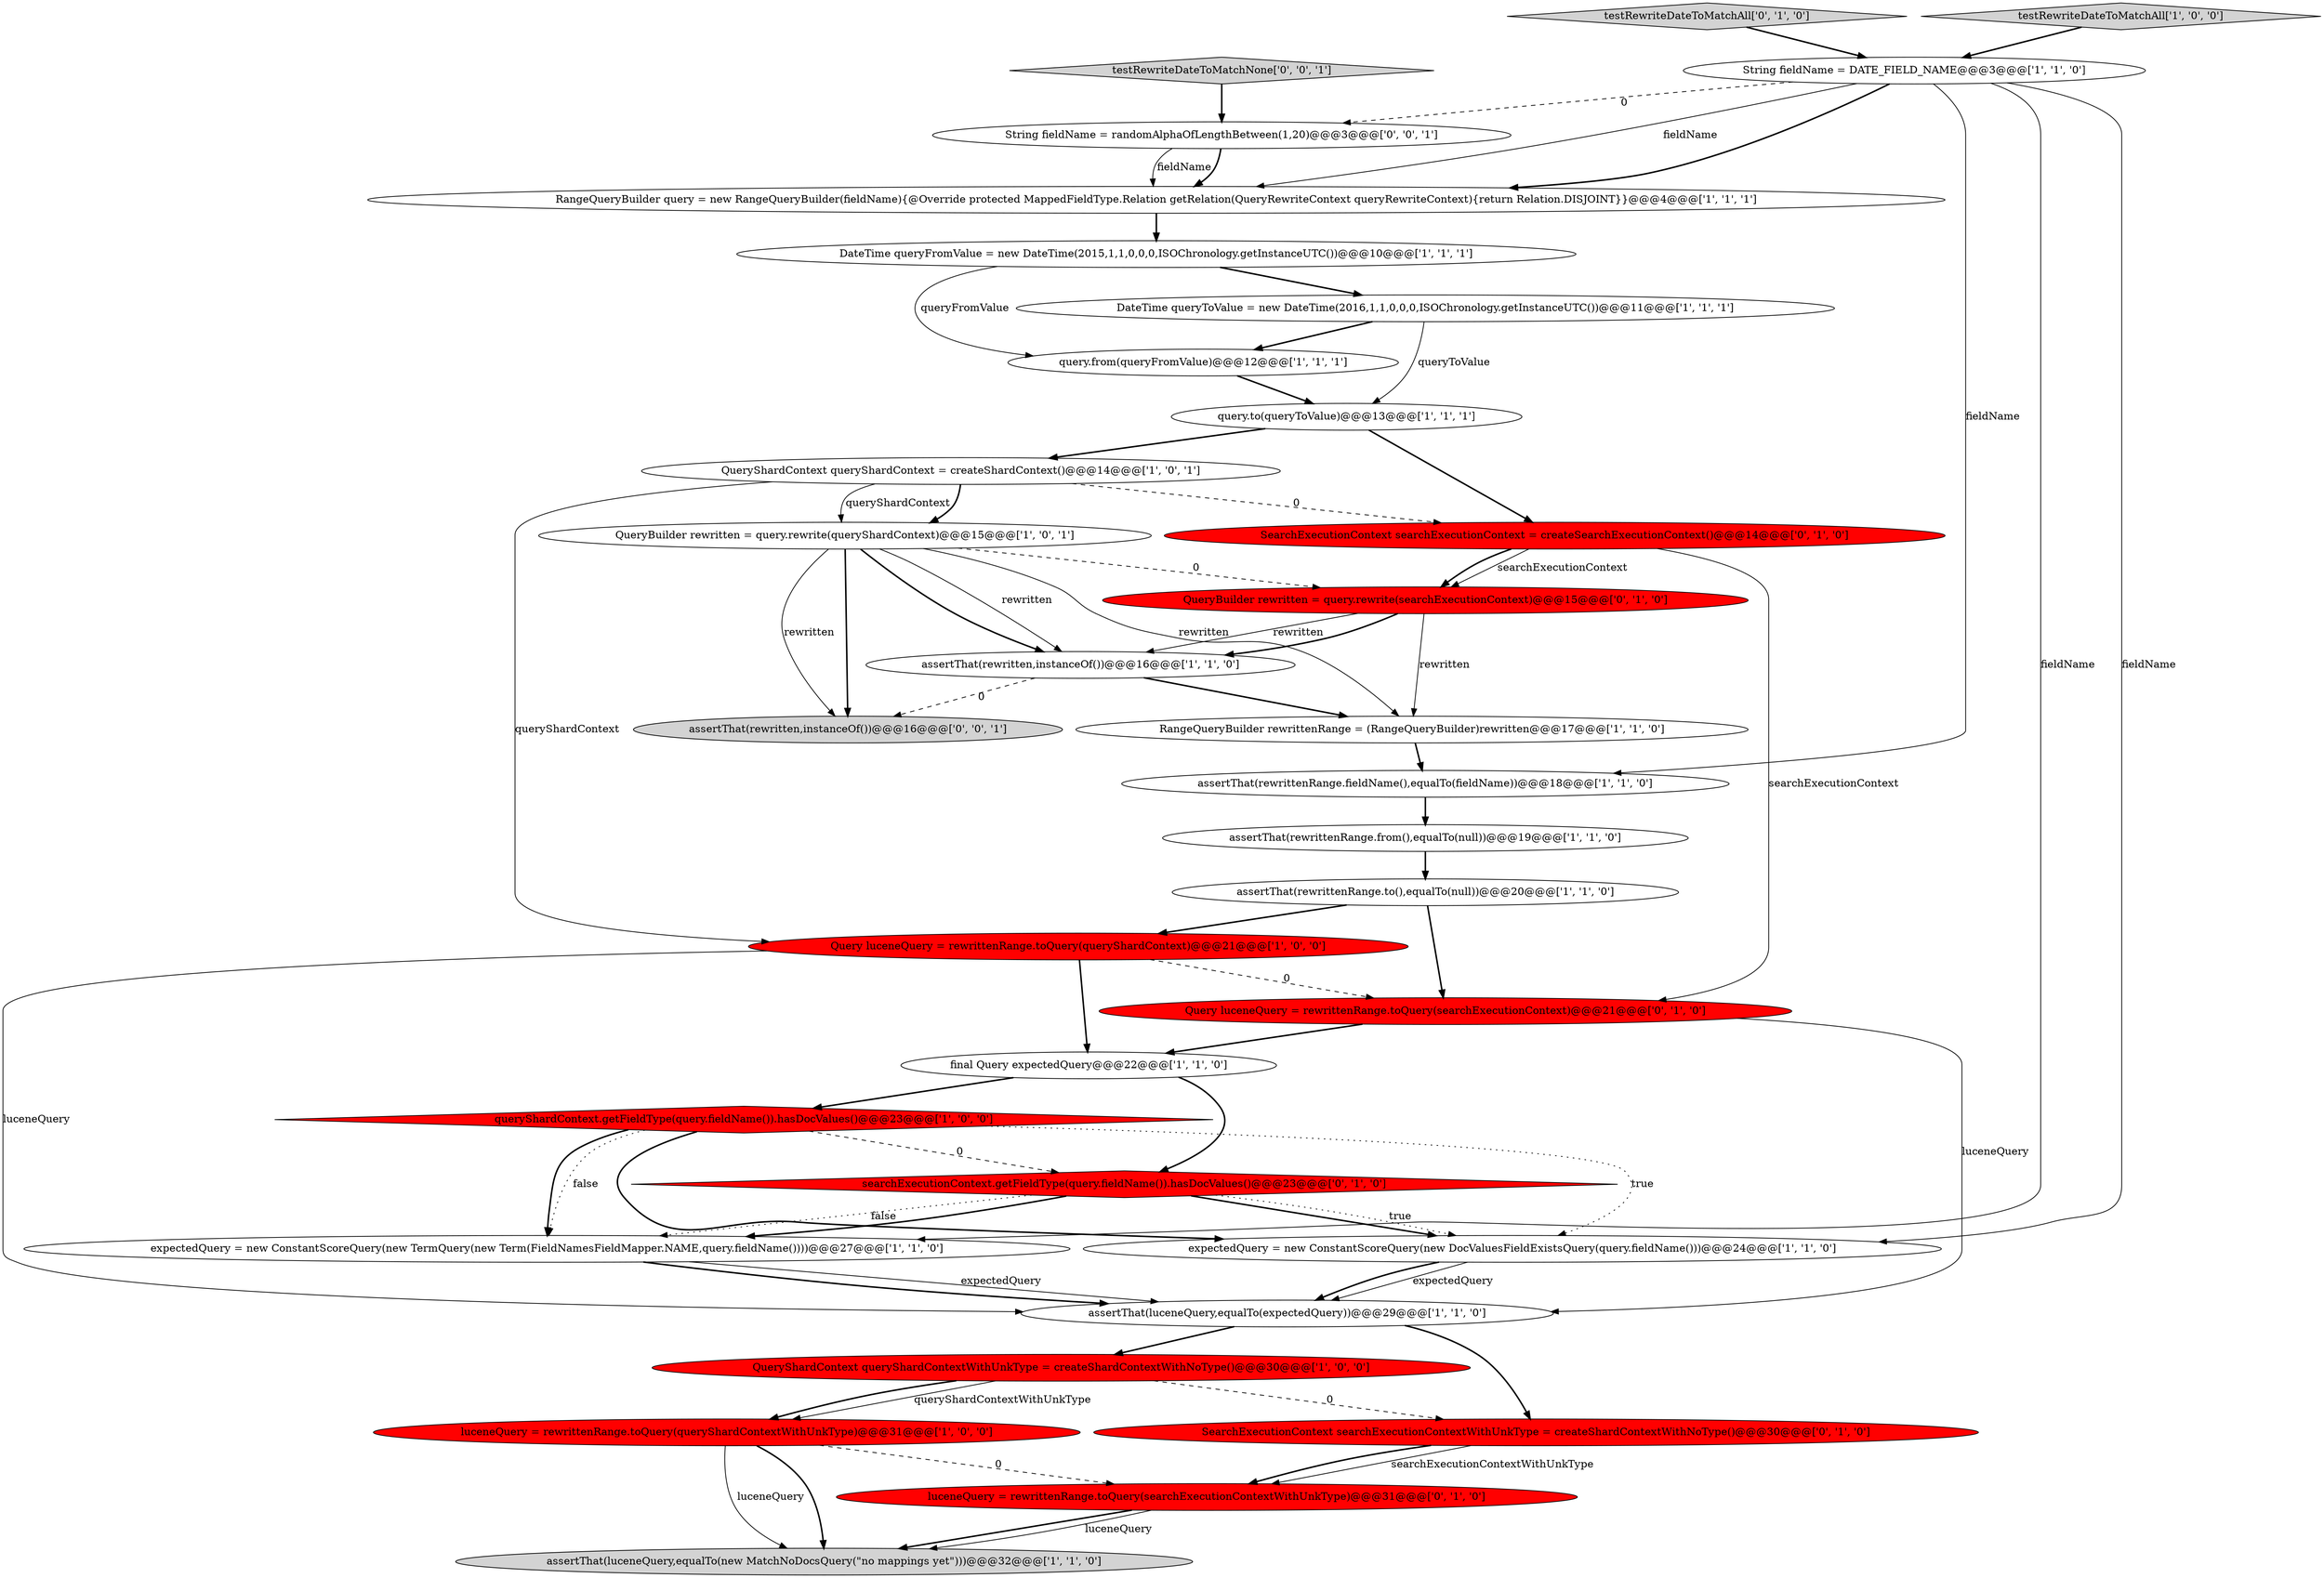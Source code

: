 digraph {
11 [style = filled, label = "expectedQuery = new ConstantScoreQuery(new TermQuery(new Term(FieldNamesFieldMapper.NAME,query.fieldName())))@@@27@@@['1', '1', '0']", fillcolor = white, shape = ellipse image = "AAA0AAABBB1BBB"];
31 [style = filled, label = "assertThat(rewritten,instanceOf())@@@16@@@['0', '0', '1']", fillcolor = lightgray, shape = ellipse image = "AAA0AAABBB3BBB"];
4 [style = filled, label = "Query luceneQuery = rewrittenRange.toQuery(queryShardContext)@@@21@@@['1', '0', '0']", fillcolor = red, shape = ellipse image = "AAA1AAABBB1BBB"];
26 [style = filled, label = "testRewriteDateToMatchAll['0', '1', '0']", fillcolor = lightgray, shape = diamond image = "AAA0AAABBB2BBB"];
19 [style = filled, label = "query.to(queryToValue)@@@13@@@['1', '1', '1']", fillcolor = white, shape = ellipse image = "AAA0AAABBB1BBB"];
7 [style = filled, label = "assertThat(rewrittenRange.to(),equalTo(null))@@@20@@@['1', '1', '0']", fillcolor = white, shape = ellipse image = "AAA0AAABBB1BBB"];
9 [style = filled, label = "RangeQueryBuilder query = new RangeQueryBuilder(fieldName){@Override protected MappedFieldType.Relation getRelation(QueryRewriteContext queryRewriteContext){return Relation.DISJOINT}}@@@4@@@['1', '1', '1']", fillcolor = white, shape = ellipse image = "AAA0AAABBB1BBB"];
0 [style = filled, label = "QueryShardContext queryShardContextWithUnkType = createShardContextWithNoType()@@@30@@@['1', '0', '0']", fillcolor = red, shape = ellipse image = "AAA1AAABBB1BBB"];
22 [style = filled, label = "assertThat(luceneQuery,equalTo(expectedQuery))@@@29@@@['1', '1', '0']", fillcolor = white, shape = ellipse image = "AAA0AAABBB1BBB"];
23 [style = filled, label = "SearchExecutionContext searchExecutionContextWithUnkType = createShardContextWithNoType()@@@30@@@['0', '1', '0']", fillcolor = red, shape = ellipse image = "AAA1AAABBB2BBB"];
25 [style = filled, label = "SearchExecutionContext searchExecutionContext = createSearchExecutionContext()@@@14@@@['0', '1', '0']", fillcolor = red, shape = ellipse image = "AAA1AAABBB2BBB"];
29 [style = filled, label = "luceneQuery = rewrittenRange.toQuery(searchExecutionContextWithUnkType)@@@31@@@['0', '1', '0']", fillcolor = red, shape = ellipse image = "AAA1AAABBB2BBB"];
30 [style = filled, label = "testRewriteDateToMatchNone['0', '0', '1']", fillcolor = lightgray, shape = diamond image = "AAA0AAABBB3BBB"];
17 [style = filled, label = "String fieldName = DATE_FIELD_NAME@@@3@@@['1', '1', '0']", fillcolor = white, shape = ellipse image = "AAA0AAABBB1BBB"];
24 [style = filled, label = "searchExecutionContext.getFieldType(query.fieldName()).hasDocValues()@@@23@@@['0', '1', '0']", fillcolor = red, shape = diamond image = "AAA1AAABBB2BBB"];
14 [style = filled, label = "assertThat(rewrittenRange.from(),equalTo(null))@@@19@@@['1', '1', '0']", fillcolor = white, shape = ellipse image = "AAA0AAABBB1BBB"];
16 [style = filled, label = "RangeQueryBuilder rewrittenRange = (RangeQueryBuilder)rewritten@@@17@@@['1', '1', '0']", fillcolor = white, shape = ellipse image = "AAA0AAABBB1BBB"];
5 [style = filled, label = "expectedQuery = new ConstantScoreQuery(new DocValuesFieldExistsQuery(query.fieldName()))@@@24@@@['1', '1', '0']", fillcolor = white, shape = ellipse image = "AAA0AAABBB1BBB"];
15 [style = filled, label = "assertThat(rewritten,instanceOf())@@@16@@@['1', '1', '0']", fillcolor = white, shape = ellipse image = "AAA0AAABBB1BBB"];
10 [style = filled, label = "final Query expectedQuery@@@22@@@['1', '1', '0']", fillcolor = white, shape = ellipse image = "AAA0AAABBB1BBB"];
1 [style = filled, label = "QueryShardContext queryShardContext = createShardContext()@@@14@@@['1', '0', '1']", fillcolor = white, shape = ellipse image = "AAA0AAABBB1BBB"];
21 [style = filled, label = "queryShardContext.getFieldType(query.fieldName()).hasDocValues()@@@23@@@['1', '0', '0']", fillcolor = red, shape = diamond image = "AAA1AAABBB1BBB"];
8 [style = filled, label = "assertThat(luceneQuery,equalTo(new MatchNoDocsQuery(\"no mappings yet\")))@@@32@@@['1', '1', '0']", fillcolor = lightgray, shape = ellipse image = "AAA0AAABBB1BBB"];
20 [style = filled, label = "luceneQuery = rewrittenRange.toQuery(queryShardContextWithUnkType)@@@31@@@['1', '0', '0']", fillcolor = red, shape = ellipse image = "AAA1AAABBB1BBB"];
12 [style = filled, label = "DateTime queryFromValue = new DateTime(2015,1,1,0,0,0,ISOChronology.getInstanceUTC())@@@10@@@['1', '1', '1']", fillcolor = white, shape = ellipse image = "AAA0AAABBB1BBB"];
28 [style = filled, label = "Query luceneQuery = rewrittenRange.toQuery(searchExecutionContext)@@@21@@@['0', '1', '0']", fillcolor = red, shape = ellipse image = "AAA1AAABBB2BBB"];
2 [style = filled, label = "QueryBuilder rewritten = query.rewrite(queryShardContext)@@@15@@@['1', '0', '1']", fillcolor = white, shape = ellipse image = "AAA0AAABBB1BBB"];
3 [style = filled, label = "assertThat(rewrittenRange.fieldName(),equalTo(fieldName))@@@18@@@['1', '1', '0']", fillcolor = white, shape = ellipse image = "AAA0AAABBB1BBB"];
13 [style = filled, label = "DateTime queryToValue = new DateTime(2016,1,1,0,0,0,ISOChronology.getInstanceUTC())@@@11@@@['1', '1', '1']", fillcolor = white, shape = ellipse image = "AAA0AAABBB1BBB"];
27 [style = filled, label = "QueryBuilder rewritten = query.rewrite(searchExecutionContext)@@@15@@@['0', '1', '0']", fillcolor = red, shape = ellipse image = "AAA1AAABBB2BBB"];
18 [style = filled, label = "query.from(queryFromValue)@@@12@@@['1', '1', '1']", fillcolor = white, shape = ellipse image = "AAA0AAABBB1BBB"];
32 [style = filled, label = "String fieldName = randomAlphaOfLengthBetween(1,20)@@@3@@@['0', '0', '1']", fillcolor = white, shape = ellipse image = "AAA0AAABBB3BBB"];
6 [style = filled, label = "testRewriteDateToMatchAll['1', '0', '0']", fillcolor = lightgray, shape = diamond image = "AAA0AAABBB1BBB"];
17->5 [style = solid, label="fieldName"];
16->3 [style = bold, label=""];
4->10 [style = bold, label=""];
6->17 [style = bold, label=""];
29->8 [style = bold, label=""];
1->4 [style = solid, label="queryShardContext"];
0->20 [style = solid, label="queryShardContextWithUnkType"];
32->9 [style = solid, label="fieldName"];
12->18 [style = solid, label="queryFromValue"];
25->28 [style = solid, label="searchExecutionContext"];
28->10 [style = bold, label=""];
20->8 [style = solid, label="luceneQuery"];
27->15 [style = solid, label="rewritten"];
26->17 [style = bold, label=""];
10->24 [style = bold, label=""];
1->2 [style = solid, label="queryShardContext"];
0->23 [style = dashed, label="0"];
17->9 [style = bold, label=""];
3->14 [style = bold, label=""];
18->19 [style = bold, label=""];
2->27 [style = dashed, label="0"];
2->31 [style = solid, label="rewritten"];
30->32 [style = bold, label=""];
17->32 [style = dashed, label="0"];
17->3 [style = solid, label="fieldName"];
10->21 [style = bold, label=""];
7->4 [style = bold, label=""];
24->11 [style = dotted, label="false"];
23->29 [style = solid, label="searchExecutionContextWithUnkType"];
17->11 [style = solid, label="fieldName"];
28->22 [style = solid, label="luceneQuery"];
15->16 [style = bold, label=""];
22->23 [style = bold, label=""];
27->15 [style = bold, label=""];
20->29 [style = dashed, label="0"];
19->25 [style = bold, label=""];
29->8 [style = solid, label="luceneQuery"];
24->5 [style = bold, label=""];
14->7 [style = bold, label=""];
11->22 [style = solid, label="expectedQuery"];
2->16 [style = solid, label="rewritten"];
4->28 [style = dashed, label="0"];
13->19 [style = solid, label="queryToValue"];
23->29 [style = bold, label=""];
25->27 [style = solid, label="searchExecutionContext"];
12->13 [style = bold, label=""];
21->5 [style = bold, label=""];
19->1 [style = bold, label=""];
25->27 [style = bold, label=""];
20->8 [style = bold, label=""];
32->9 [style = bold, label=""];
27->16 [style = solid, label="rewritten"];
22->0 [style = bold, label=""];
7->28 [style = bold, label=""];
21->11 [style = dotted, label="false"];
21->11 [style = bold, label=""];
2->15 [style = solid, label="rewritten"];
4->22 [style = solid, label="luceneQuery"];
24->11 [style = bold, label=""];
2->15 [style = bold, label=""];
15->31 [style = dashed, label="0"];
11->22 [style = bold, label=""];
0->20 [style = bold, label=""];
5->22 [style = solid, label="expectedQuery"];
1->2 [style = bold, label=""];
17->9 [style = solid, label="fieldName"];
9->12 [style = bold, label=""];
1->25 [style = dashed, label="0"];
5->22 [style = bold, label=""];
21->24 [style = dashed, label="0"];
24->5 [style = dotted, label="true"];
13->18 [style = bold, label=""];
21->5 [style = dotted, label="true"];
2->31 [style = bold, label=""];
}
